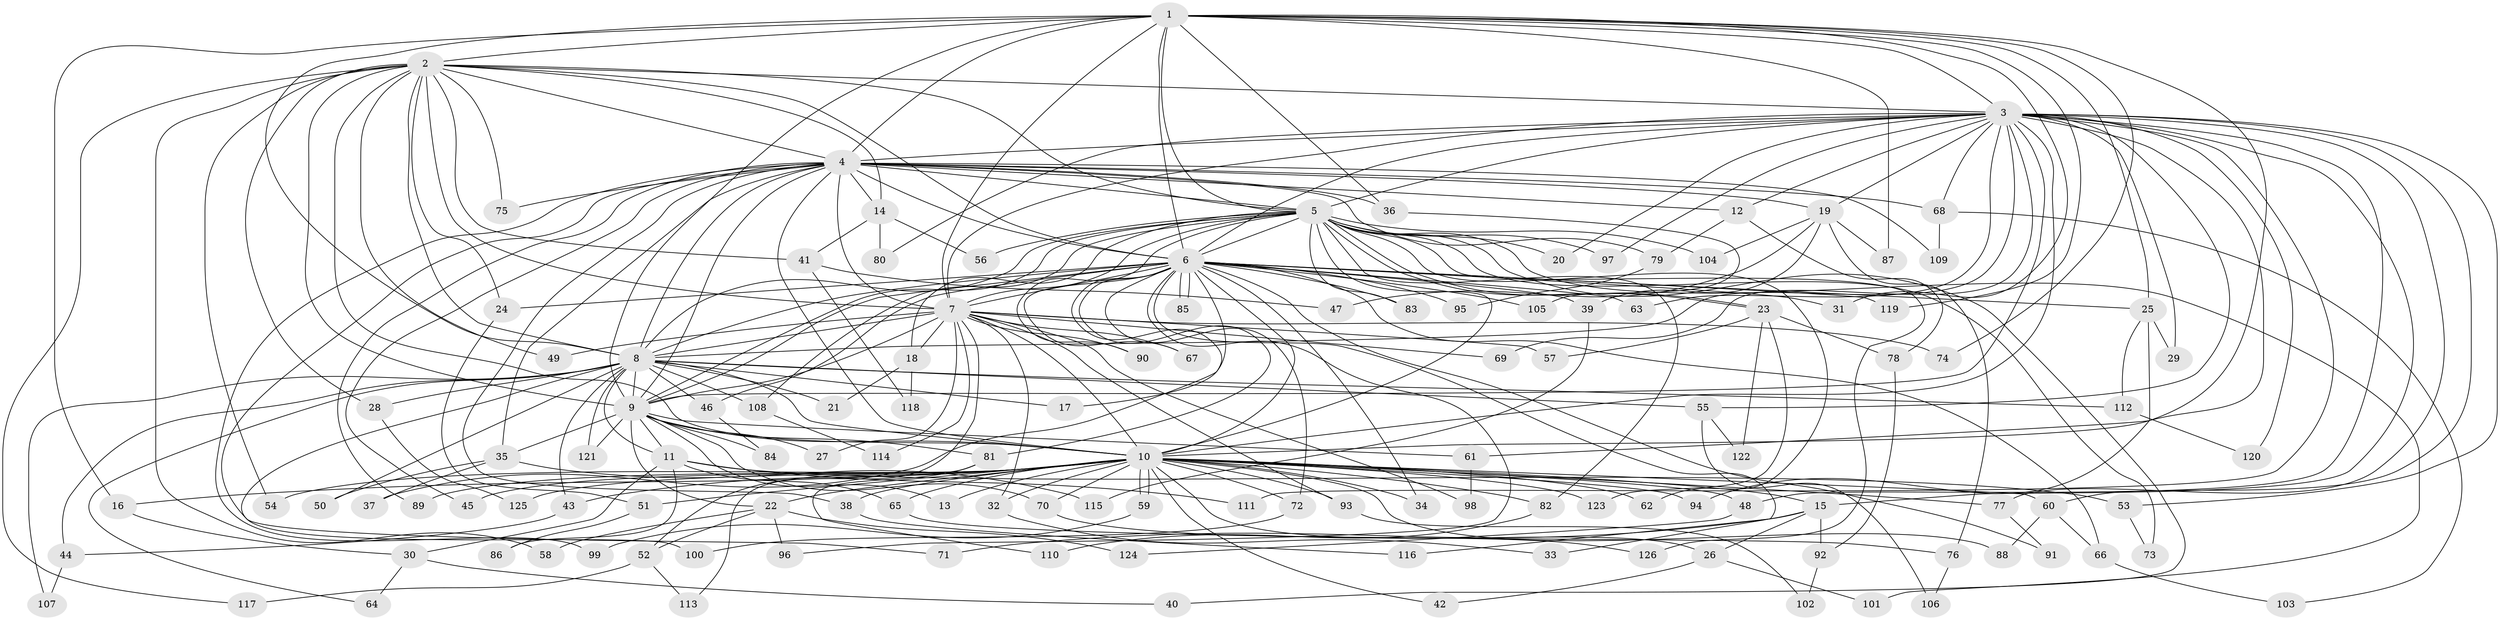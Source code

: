 // coarse degree distribution, {3: 0.27450980392156865, 25: 0.0196078431372549, 2: 0.1568627450980392, 4: 0.17647058823529413, 16: 0.0392156862745098, 14: 0.0392156862745098, 5: 0.11764705882352941, 18: 0.0196078431372549, 22: 0.0196078431372549, 7: 0.0392156862745098, 29: 0.0196078431372549, 1: 0.0392156862745098, 20: 0.0196078431372549, 6: 0.0196078431372549}
// Generated by graph-tools (version 1.1) at 2025/36/03/04/25 23:36:16]
// undirected, 126 vertices, 277 edges
graph export_dot {
  node [color=gray90,style=filled];
  1;
  2;
  3;
  4;
  5;
  6;
  7;
  8;
  9;
  10;
  11;
  12;
  13;
  14;
  15;
  16;
  17;
  18;
  19;
  20;
  21;
  22;
  23;
  24;
  25;
  26;
  27;
  28;
  29;
  30;
  31;
  32;
  33;
  34;
  35;
  36;
  37;
  38;
  39;
  40;
  41;
  42;
  43;
  44;
  45;
  46;
  47;
  48;
  49;
  50;
  51;
  52;
  53;
  54;
  55;
  56;
  57;
  58;
  59;
  60;
  61;
  62;
  63;
  64;
  65;
  66;
  67;
  68;
  69;
  70;
  71;
  72;
  73;
  74;
  75;
  76;
  77;
  78;
  79;
  80;
  81;
  82;
  83;
  84;
  85;
  86;
  87;
  88;
  89;
  90;
  91;
  92;
  93;
  94;
  95;
  96;
  97;
  98;
  99;
  100;
  101;
  102;
  103;
  104;
  105;
  106;
  107;
  108;
  109;
  110;
  111;
  112;
  113;
  114;
  115;
  116;
  117;
  118;
  119;
  120;
  121;
  122;
  123;
  124;
  125;
  126;
  1 -- 2;
  1 -- 3;
  1 -- 4;
  1 -- 5;
  1 -- 6;
  1 -- 7;
  1 -- 8;
  1 -- 9;
  1 -- 10;
  1 -- 16;
  1 -- 25;
  1 -- 31;
  1 -- 36;
  1 -- 74;
  1 -- 87;
  1 -- 119;
  2 -- 3;
  2 -- 4;
  2 -- 5;
  2 -- 6;
  2 -- 7;
  2 -- 8;
  2 -- 9;
  2 -- 10;
  2 -- 14;
  2 -- 24;
  2 -- 28;
  2 -- 41;
  2 -- 49;
  2 -- 54;
  2 -- 58;
  2 -- 75;
  2 -- 117;
  3 -- 4;
  3 -- 5;
  3 -- 6;
  3 -- 7;
  3 -- 8;
  3 -- 9;
  3 -- 10;
  3 -- 12;
  3 -- 15;
  3 -- 19;
  3 -- 20;
  3 -- 29;
  3 -- 48;
  3 -- 53;
  3 -- 55;
  3 -- 60;
  3 -- 61;
  3 -- 63;
  3 -- 68;
  3 -- 69;
  3 -- 77;
  3 -- 80;
  3 -- 97;
  3 -- 111;
  3 -- 120;
  4 -- 5;
  4 -- 6;
  4 -- 7;
  4 -- 8;
  4 -- 9;
  4 -- 10;
  4 -- 12;
  4 -- 14;
  4 -- 19;
  4 -- 35;
  4 -- 36;
  4 -- 38;
  4 -- 45;
  4 -- 68;
  4 -- 71;
  4 -- 75;
  4 -- 79;
  4 -- 89;
  4 -- 99;
  4 -- 109;
  5 -- 6;
  5 -- 7;
  5 -- 8;
  5 -- 9;
  5 -- 10;
  5 -- 18;
  5 -- 20;
  5 -- 23;
  5 -- 23;
  5 -- 40;
  5 -- 56;
  5 -- 62;
  5 -- 73;
  5 -- 82;
  5 -- 83;
  5 -- 90;
  5 -- 97;
  5 -- 101;
  5 -- 104;
  5 -- 108;
  5 -- 126;
  6 -- 7;
  6 -- 8;
  6 -- 9;
  6 -- 10;
  6 -- 17;
  6 -- 24;
  6 -- 25;
  6 -- 31;
  6 -- 33;
  6 -- 34;
  6 -- 37;
  6 -- 39;
  6 -- 46;
  6 -- 63;
  6 -- 66;
  6 -- 67;
  6 -- 72;
  6 -- 81;
  6 -- 83;
  6 -- 85;
  6 -- 85;
  6 -- 91;
  6 -- 95;
  6 -- 96;
  6 -- 105;
  6 -- 119;
  7 -- 8;
  7 -- 9;
  7 -- 10;
  7 -- 18;
  7 -- 27;
  7 -- 32;
  7 -- 49;
  7 -- 52;
  7 -- 57;
  7 -- 67;
  7 -- 69;
  7 -- 74;
  7 -- 90;
  7 -- 93;
  7 -- 98;
  7 -- 114;
  8 -- 9;
  8 -- 10;
  8 -- 11;
  8 -- 17;
  8 -- 21;
  8 -- 28;
  8 -- 43;
  8 -- 44;
  8 -- 46;
  8 -- 50;
  8 -- 55;
  8 -- 64;
  8 -- 100;
  8 -- 107;
  8 -- 108;
  8 -- 112;
  8 -- 121;
  9 -- 10;
  9 -- 11;
  9 -- 13;
  9 -- 22;
  9 -- 27;
  9 -- 35;
  9 -- 61;
  9 -- 70;
  9 -- 81;
  9 -- 84;
  9 -- 121;
  10 -- 13;
  10 -- 15;
  10 -- 16;
  10 -- 22;
  10 -- 26;
  10 -- 32;
  10 -- 34;
  10 -- 38;
  10 -- 42;
  10 -- 43;
  10 -- 45;
  10 -- 48;
  10 -- 51;
  10 -- 54;
  10 -- 59;
  10 -- 59;
  10 -- 60;
  10 -- 62;
  10 -- 65;
  10 -- 70;
  10 -- 72;
  10 -- 77;
  10 -- 82;
  10 -- 88;
  10 -- 89;
  10 -- 93;
  10 -- 94;
  10 -- 123;
  10 -- 125;
  11 -- 30;
  11 -- 53;
  11 -- 65;
  11 -- 86;
  11 -- 111;
  12 -- 78;
  12 -- 79;
  14 -- 41;
  14 -- 56;
  14 -- 80;
  15 -- 26;
  15 -- 71;
  15 -- 92;
  15 -- 116;
  16 -- 30;
  18 -- 21;
  18 -- 118;
  19 -- 39;
  19 -- 47;
  19 -- 76;
  19 -- 87;
  19 -- 104;
  22 -- 52;
  22 -- 58;
  22 -- 96;
  22 -- 124;
  23 -- 57;
  23 -- 78;
  23 -- 122;
  23 -- 123;
  24 -- 51;
  25 -- 29;
  25 -- 94;
  25 -- 112;
  26 -- 42;
  26 -- 101;
  28 -- 125;
  30 -- 40;
  30 -- 64;
  32 -- 33;
  35 -- 37;
  35 -- 50;
  35 -- 115;
  36 -- 105;
  38 -- 116;
  39 -- 115;
  41 -- 47;
  41 -- 118;
  43 -- 44;
  44 -- 107;
  46 -- 84;
  48 -- 124;
  51 -- 86;
  52 -- 113;
  52 -- 117;
  53 -- 73;
  55 -- 106;
  55 -- 122;
  59 -- 99;
  60 -- 66;
  60 -- 88;
  61 -- 98;
  65 -- 76;
  66 -- 103;
  68 -- 103;
  68 -- 109;
  70 -- 126;
  72 -- 100;
  76 -- 106;
  77 -- 91;
  78 -- 92;
  79 -- 95;
  81 -- 110;
  81 -- 113;
  82 -- 110;
  92 -- 102;
  93 -- 102;
  108 -- 114;
  112 -- 120;
}
